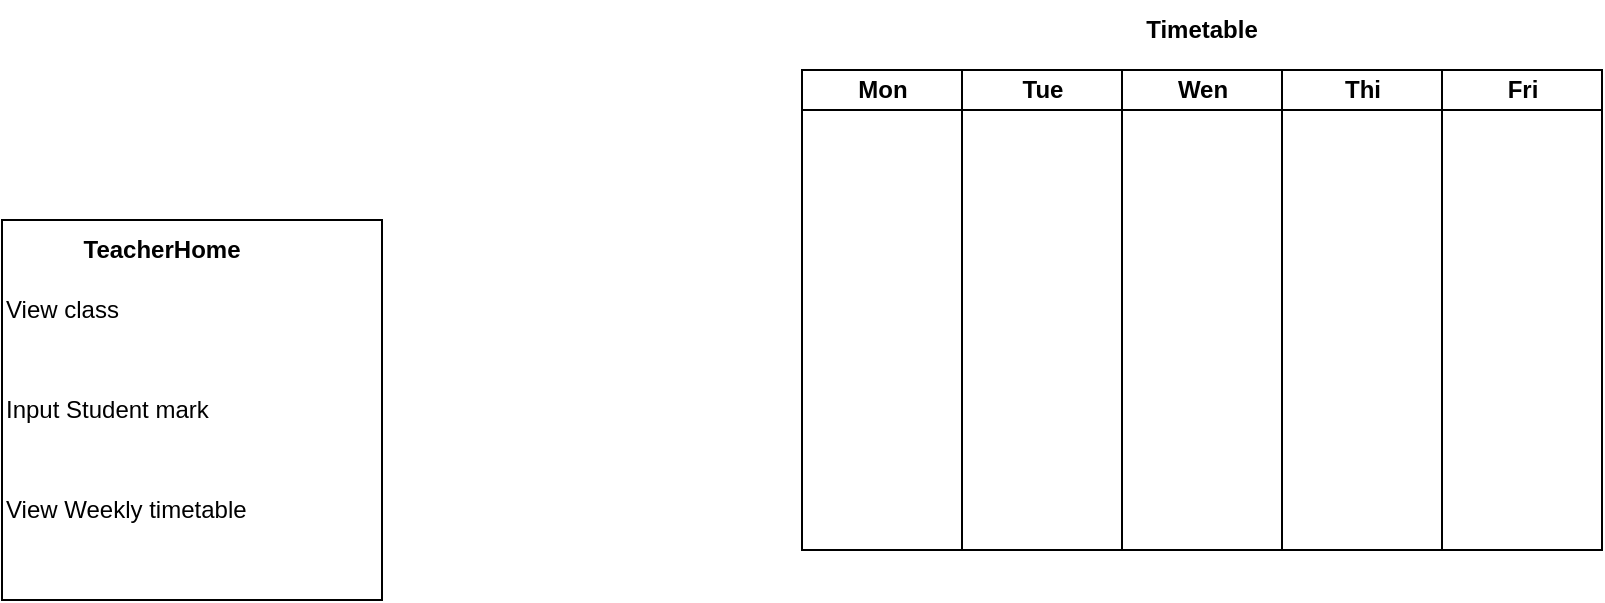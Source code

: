 <mxfile version="22.0.4" type="github">
  <diagram name="Trang-1" id="lrLMCMZ89S8RirNt2OGC">
    <mxGraphModel dx="1050" dy="566" grid="1" gridSize="10" guides="1" tooltips="1" connect="1" arrows="1" fold="1" page="1" pageScale="1" pageWidth="827" pageHeight="1169" background="none" math="0" shadow="0">
      <root>
        <mxCell id="0" />
        <mxCell id="1" parent="0" />
        <mxCell id="62X3WdJCpgT0yJd-97B1-1" value="" style="whiteSpace=wrap;html=1;aspect=fixed;" vertex="1" parent="1">
          <mxGeometry y="110" width="190" height="190" as="geometry" />
        </mxCell>
        <mxCell id="62X3WdJCpgT0yJd-97B1-2" value="TeacherHome" style="text;html=1;strokeColor=none;fillColor=none;align=center;verticalAlign=middle;whiteSpace=wrap;rounded=0;fontStyle=1" vertex="1" parent="1">
          <mxGeometry x="50" y="110" width="60" height="30" as="geometry" />
        </mxCell>
        <mxCell id="62X3WdJCpgT0yJd-97B1-3" value="View class" style="text;html=1;strokeColor=none;fillColor=none;align=left;verticalAlign=middle;whiteSpace=wrap;rounded=0;" vertex="1" parent="1">
          <mxGeometry y="140" width="110" height="30" as="geometry" />
        </mxCell>
        <mxCell id="62X3WdJCpgT0yJd-97B1-4" value="Input Student mark" style="text;html=1;strokeColor=none;fillColor=none;align=left;verticalAlign=middle;whiteSpace=wrap;rounded=0;" vertex="1" parent="1">
          <mxGeometry y="190" width="110" height="30" as="geometry" />
        </mxCell>
        <mxCell id="62X3WdJCpgT0yJd-97B1-5" value="View&amp;nbsp;Weekly&amp;nbsp;&lt;span style=&quot;background-color: initial;&quot;&gt;timetable&lt;/span&gt;" style="text;html=1;strokeColor=none;fillColor=none;align=left;verticalAlign=middle;whiteSpace=wrap;rounded=0;" vertex="1" parent="1">
          <mxGeometry y="240" width="140" height="30" as="geometry" />
        </mxCell>
        <mxCell id="62X3WdJCpgT0yJd-97B1-13" value="Mon" style="swimlane;startSize=20;html=1;" vertex="1" parent="1">
          <mxGeometry x="400" y="35" width="80" height="240" as="geometry" />
        </mxCell>
        <mxCell id="62X3WdJCpgT0yJd-97B1-14" value="Tue" style="swimlane;startSize=20;html=1;" vertex="1" parent="1">
          <mxGeometry x="480" y="35" width="80" height="240" as="geometry" />
        </mxCell>
        <mxCell id="62X3WdJCpgT0yJd-97B1-15" value="Wen" style="swimlane;startSize=20;html=1;" vertex="1" parent="1">
          <mxGeometry x="560" y="35" width="80" height="240" as="geometry" />
        </mxCell>
        <mxCell id="62X3WdJCpgT0yJd-97B1-16" value="Thi" style="swimlane;startSize=20;html=1;" vertex="1" parent="1">
          <mxGeometry x="640" y="35" width="80" height="240" as="geometry" />
        </mxCell>
        <mxCell id="62X3WdJCpgT0yJd-97B1-17" value="Fri" style="swimlane;startSize=20;html=1;" vertex="1" parent="1">
          <mxGeometry x="720" y="35" width="80" height="240" as="geometry" />
        </mxCell>
        <mxCell id="62X3WdJCpgT0yJd-97B1-18" value="&lt;b&gt;Timetable&lt;/b&gt;" style="text;html=1;strokeColor=none;fillColor=none;align=center;verticalAlign=middle;whiteSpace=wrap;rounded=0;" vertex="1" parent="1">
          <mxGeometry x="570" width="60" height="30" as="geometry" />
        </mxCell>
      </root>
    </mxGraphModel>
  </diagram>
</mxfile>
